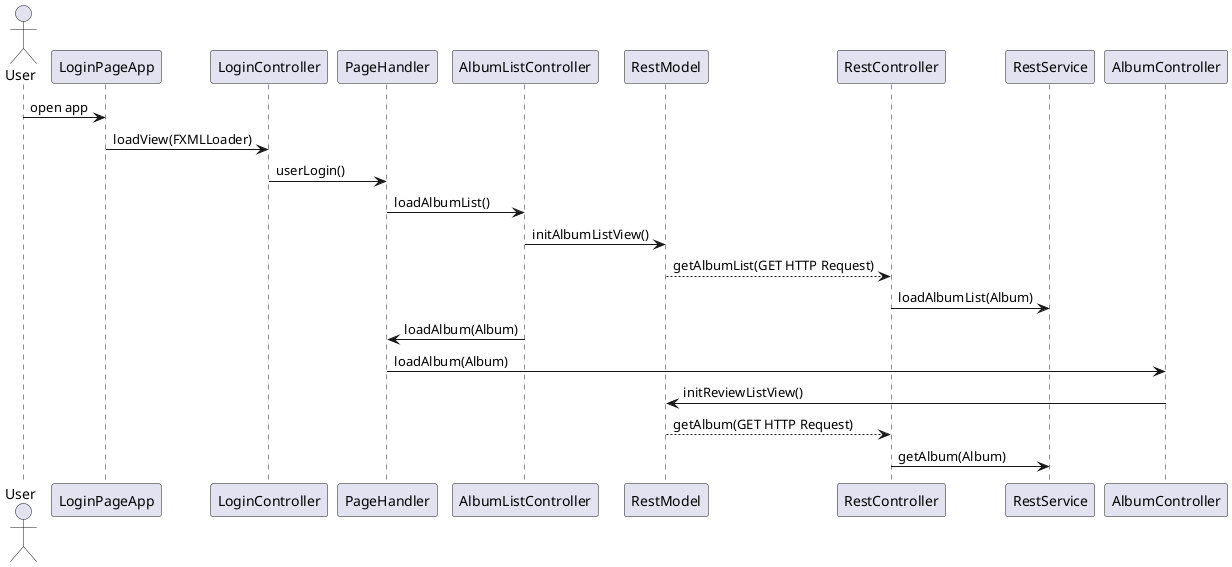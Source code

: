 @startuml Sequence diagram release 3 See other reviews

actor User
User -> LoginPageApp : open app
LoginPageApp -> LoginController : loadView(FXMLLoader)
LoginController -> PageHandler : userLogin()

PageHandler -> AlbumListController : loadAlbumList()
AlbumListController -> RestModel : initAlbumListView()
RestModel --> RestController : getAlbumList(GET HTTP Request)
RestController -> RestService : loadAlbumList(Album)

AlbumListController -> PageHandler : loadAlbum(Album)
PageHandler -> AlbumController : loadAlbum(Album)
AlbumController -> RestModel : initReviewListView()
RestModel --> RestController : getAlbum(GET HTTP Request)
RestController -> RestService : getAlbum(Album) 

@enduml